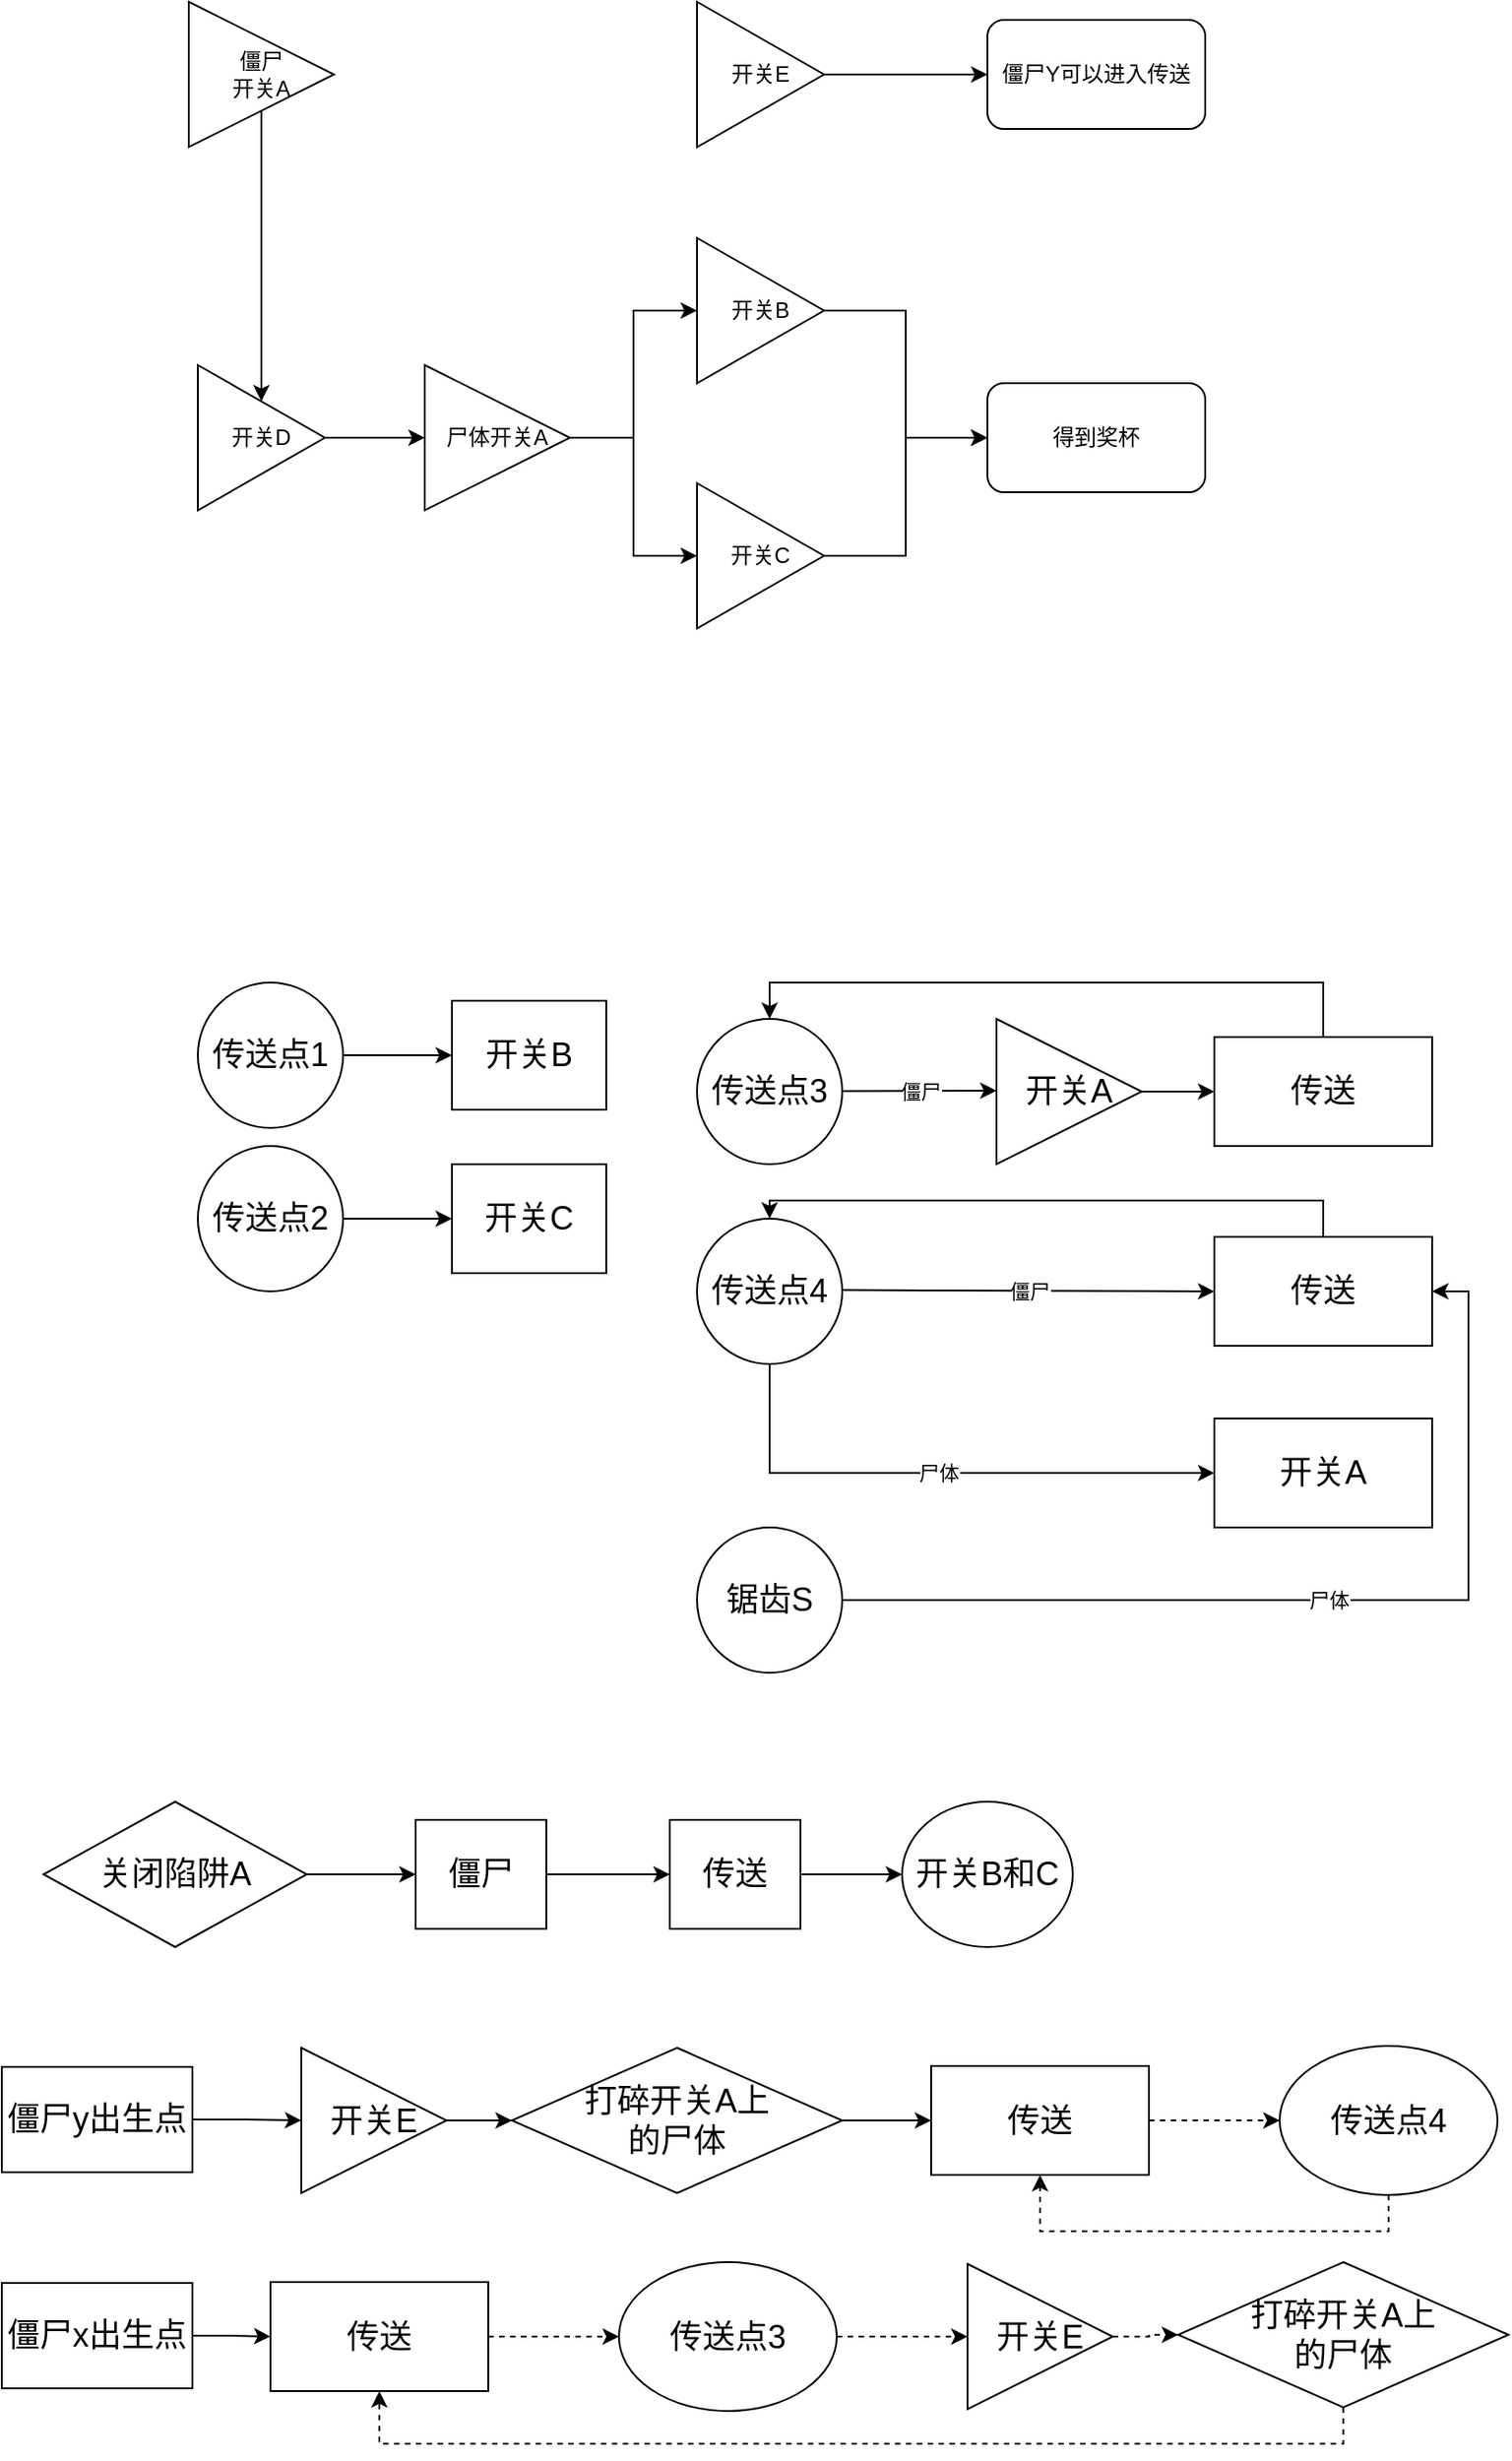 <mxfile version="14.4.3" type="github">
  <diagram name="Page-1" id="4bd5d27a-524c-7e24-5d5f-89a86ee4fca1">
    <mxGraphModel dx="1030" dy="475" grid="0" gridSize="10" guides="1" tooltips="1" connect="1" arrows="1" fold="1" page="0" pageScale="1" pageWidth="1100" pageHeight="850" background="#ffffff" math="0" shadow="0">
      <root>
        <mxCell id="0" />
        <mxCell id="1" parent="0" />
        <mxCell id="O3H0ZPJqHOz4oIsaQl5R-1" value="得到奖杯" style="rounded=1;whiteSpace=wrap;html=1;" vertex="1" parent="1">
          <mxGeometry x="440" y="330" width="120" height="60" as="geometry" />
        </mxCell>
        <mxCell id="O3H0ZPJqHOz4oIsaQl5R-17" value="" style="edgeStyle=orthogonalEdgeStyle;rounded=0;orthogonalLoop=1;jettySize=auto;html=1;entryX=0;entryY=0.5;entryDx=0;entryDy=0;" edge="1" parent="1" source="O3H0ZPJqHOz4oIsaQl5R-7" target="O3H0ZPJqHOz4oIsaQl5R-1">
          <mxGeometry relative="1" as="geometry" />
        </mxCell>
        <mxCell id="O3H0ZPJqHOz4oIsaQl5R-7" value="开关B" style="triangle;whiteSpace=wrap;html=1;" vertex="1" parent="1">
          <mxGeometry x="280" y="250" width="70" height="80" as="geometry" />
        </mxCell>
        <mxCell id="O3H0ZPJqHOz4oIsaQl5R-16" value="" style="edgeStyle=orthogonalEdgeStyle;rounded=0;orthogonalLoop=1;jettySize=auto;html=1;" edge="1" parent="1" source="O3H0ZPJqHOz4oIsaQl5R-8" target="O3H0ZPJqHOz4oIsaQl5R-1">
          <mxGeometry relative="1" as="geometry" />
        </mxCell>
        <mxCell id="O3H0ZPJqHOz4oIsaQl5R-8" value="开关C" style="triangle;whiteSpace=wrap;html=1;" vertex="1" parent="1">
          <mxGeometry x="280" y="385" width="70" height="80" as="geometry" />
        </mxCell>
        <mxCell id="O3H0ZPJqHOz4oIsaQl5R-13" value="" style="edgeStyle=orthogonalEdgeStyle;rounded=0;orthogonalLoop=1;jettySize=auto;html=1;" edge="1" parent="1" source="O3H0ZPJqHOz4oIsaQl5R-9" target="O3H0ZPJqHOz4oIsaQl5R-10">
          <mxGeometry relative="1" as="geometry" />
        </mxCell>
        <mxCell id="O3H0ZPJqHOz4oIsaQl5R-9" value="开关D" style="triangle;whiteSpace=wrap;html=1;" vertex="1" parent="1">
          <mxGeometry x="5" y="320" width="70" height="80" as="geometry" />
        </mxCell>
        <mxCell id="O3H0ZPJqHOz4oIsaQl5R-14" value="" style="edgeStyle=orthogonalEdgeStyle;rounded=0;orthogonalLoop=1;jettySize=auto;html=1;entryX=0;entryY=0.5;entryDx=0;entryDy=0;" edge="1" parent="1" source="O3H0ZPJqHOz4oIsaQl5R-10" target="O3H0ZPJqHOz4oIsaQl5R-7">
          <mxGeometry relative="1" as="geometry" />
        </mxCell>
        <mxCell id="O3H0ZPJqHOz4oIsaQl5R-15" style="edgeStyle=orthogonalEdgeStyle;rounded=0;orthogonalLoop=1;jettySize=auto;html=1;entryX=0;entryY=0.5;entryDx=0;entryDy=0;" edge="1" parent="1" source="O3H0ZPJqHOz4oIsaQl5R-10" target="O3H0ZPJqHOz4oIsaQl5R-8">
          <mxGeometry relative="1" as="geometry">
            <mxPoint x="250" y="360" as="targetPoint" />
          </mxGeometry>
        </mxCell>
        <mxCell id="O3H0ZPJqHOz4oIsaQl5R-10" value="尸体开关A" style="triangle;whiteSpace=wrap;html=1;" vertex="1" parent="1">
          <mxGeometry x="130" y="320" width="80" height="80" as="geometry" />
        </mxCell>
        <mxCell id="O3H0ZPJqHOz4oIsaQl5R-12" value="" style="edgeStyle=orthogonalEdgeStyle;rounded=0;orthogonalLoop=1;jettySize=auto;html=1;" edge="1" parent="1" source="O3H0ZPJqHOz4oIsaQl5R-11" target="O3H0ZPJqHOz4oIsaQl5R-9">
          <mxGeometry relative="1" as="geometry" />
        </mxCell>
        <mxCell id="O3H0ZPJqHOz4oIsaQl5R-11" value="僵尸&lt;br&gt;开关A" style="triangle;whiteSpace=wrap;html=1;" vertex="1" parent="1">
          <mxGeometry y="120" width="80" height="80" as="geometry" />
        </mxCell>
        <mxCell id="O3H0ZPJqHOz4oIsaQl5R-20" value="" style="edgeStyle=orthogonalEdgeStyle;rounded=0;orthogonalLoop=1;jettySize=auto;html=1;" edge="1" parent="1" source="O3H0ZPJqHOz4oIsaQl5R-18">
          <mxGeometry relative="1" as="geometry">
            <mxPoint x="440" y="160" as="targetPoint" />
          </mxGeometry>
        </mxCell>
        <mxCell id="O3H0ZPJqHOz4oIsaQl5R-18" value="开关E" style="triangle;whiteSpace=wrap;html=1;" vertex="1" parent="1">
          <mxGeometry x="280" y="120" width="70" height="80" as="geometry" />
        </mxCell>
        <mxCell id="O3H0ZPJqHOz4oIsaQl5R-21" value="&lt;span&gt;僵尸Y可以进入传送&lt;/span&gt;" style="rounded=1;whiteSpace=wrap;html=1;" vertex="1" parent="1">
          <mxGeometry x="440" y="130" width="120" height="60" as="geometry" />
        </mxCell>
        <mxCell id="O3H0ZPJqHOz4oIsaQl5R-41" value="" style="edgeStyle=orthogonalEdgeStyle;rounded=0;orthogonalLoop=1;jettySize=auto;html=1;" edge="1" parent="1" source="O3H0ZPJqHOz4oIsaQl5R-38" target="O3H0ZPJqHOz4oIsaQl5R-40">
          <mxGeometry relative="1" as="geometry" />
        </mxCell>
        <mxCell id="O3H0ZPJqHOz4oIsaQl5R-38" value="&lt;font style=&quot;font-size: 18px&quot;&gt;传送点1&lt;/font&gt;" style="ellipse;whiteSpace=wrap;html=1;aspect=fixed;" vertex="1" parent="1">
          <mxGeometry x="5" y="660" width="80" height="80" as="geometry" />
        </mxCell>
        <mxCell id="O3H0ZPJqHOz4oIsaQl5R-40" value="&lt;font style=&quot;font-size: 18px&quot;&gt;开关B&lt;/font&gt;" style="whiteSpace=wrap;html=1;" vertex="1" parent="1">
          <mxGeometry x="145" y="670" width="85" height="60" as="geometry" />
        </mxCell>
        <mxCell id="O3H0ZPJqHOz4oIsaQl5R-44" value="" style="edgeStyle=orthogonalEdgeStyle;rounded=0;orthogonalLoop=1;jettySize=auto;html=1;" edge="1" parent="1" source="O3H0ZPJqHOz4oIsaQl5R-42" target="O3H0ZPJqHOz4oIsaQl5R-43">
          <mxGeometry relative="1" as="geometry" />
        </mxCell>
        <mxCell id="O3H0ZPJqHOz4oIsaQl5R-42" value="&lt;font style=&quot;font-size: 18px&quot;&gt;传送点2&lt;/font&gt;" style="ellipse;whiteSpace=wrap;html=1;aspect=fixed;" vertex="1" parent="1">
          <mxGeometry x="5" y="750" width="80" height="80" as="geometry" />
        </mxCell>
        <mxCell id="O3H0ZPJqHOz4oIsaQl5R-43" value="&lt;font style=&quot;font-size: 18px&quot;&gt;开关C&lt;/font&gt;" style="whiteSpace=wrap;html=1;" vertex="1" parent="1">
          <mxGeometry x="145" y="760" width="85" height="60" as="geometry" />
        </mxCell>
        <mxCell id="O3H0ZPJqHOz4oIsaQl5R-45" value="&lt;font style=&quot;font-size: 18px&quot;&gt;传送点3&lt;/font&gt;" style="ellipse;whiteSpace=wrap;html=1;aspect=fixed;" vertex="1" parent="1">
          <mxGeometry x="280" y="680" width="80" height="80" as="geometry" />
        </mxCell>
        <mxCell id="O3H0ZPJqHOz4oIsaQl5R-49" value="" style="edgeStyle=orthogonalEdgeStyle;rounded=0;orthogonalLoop=1;jettySize=auto;html=1;" edge="1" parent="1" source="O3H0ZPJqHOz4oIsaQl5R-46" target="O3H0ZPJqHOz4oIsaQl5R-48">
          <mxGeometry relative="1" as="geometry" />
        </mxCell>
        <mxCell id="O3H0ZPJqHOz4oIsaQl5R-46" value="&lt;font style=&quot;font-size: 18px&quot;&gt;开关A&lt;/font&gt;" style="triangle;whiteSpace=wrap;html=1;" vertex="1" parent="1">
          <mxGeometry x="445" y="680" width="80" height="80" as="geometry" />
        </mxCell>
        <mxCell id="O3H0ZPJqHOz4oIsaQl5R-53" style="edgeStyle=orthogonalEdgeStyle;rounded=0;orthogonalLoop=1;jettySize=auto;html=1;exitX=0.5;exitY=0;exitDx=0;exitDy=0;entryX=0.5;entryY=0;entryDx=0;entryDy=0;" edge="1" parent="1" source="O3H0ZPJqHOz4oIsaQl5R-48" target="O3H0ZPJqHOz4oIsaQl5R-45">
          <mxGeometry relative="1" as="geometry">
            <Array as="points">
              <mxPoint x="625" y="660" />
              <mxPoint x="320" y="660" />
            </Array>
          </mxGeometry>
        </mxCell>
        <mxCell id="O3H0ZPJqHOz4oIsaQl5R-48" value="&lt;font style=&quot;font-size: 18px&quot;&gt;传送&lt;/font&gt;" style="whiteSpace=wrap;html=1;" vertex="1" parent="1">
          <mxGeometry x="565" y="690" width="120" height="60" as="geometry" />
        </mxCell>
        <mxCell id="O3H0ZPJqHOz4oIsaQl5R-57" value="" style="endArrow=classic;html=1;" edge="1" parent="1">
          <mxGeometry relative="1" as="geometry">
            <mxPoint x="360" y="719.79" as="sourcePoint" />
            <mxPoint x="445" y="719.5" as="targetPoint" />
          </mxGeometry>
        </mxCell>
        <mxCell id="O3H0ZPJqHOz4oIsaQl5R-58" value="僵尸" style="edgeLabel;resizable=0;html=1;align=center;verticalAlign=middle;" connectable="0" vertex="1" parent="O3H0ZPJqHOz4oIsaQl5R-57">
          <mxGeometry relative="1" as="geometry" />
        </mxCell>
        <mxCell id="O3H0ZPJqHOz4oIsaQl5R-78" value="尸体" style="edgeStyle=orthogonalEdgeStyle;rounded=0;orthogonalLoop=1;jettySize=auto;html=1;exitX=0.5;exitY=1;exitDx=0;exitDy=0;entryX=0;entryY=0.5;entryDx=0;entryDy=0;" edge="1" parent="1" source="O3H0ZPJqHOz4oIsaQl5R-59" target="O3H0ZPJqHOz4oIsaQl5R-68">
          <mxGeometry relative="1" as="geometry" />
        </mxCell>
        <mxCell id="O3H0ZPJqHOz4oIsaQl5R-59" value="&lt;font style=&quot;font-size: 18px&quot;&gt;传送点4&lt;/font&gt;" style="ellipse;whiteSpace=wrap;html=1;aspect=fixed;" vertex="1" parent="1">
          <mxGeometry x="280" y="790" width="80" height="80" as="geometry" />
        </mxCell>
        <mxCell id="O3H0ZPJqHOz4oIsaQl5R-62" style="edgeStyle=orthogonalEdgeStyle;rounded=0;orthogonalLoop=1;jettySize=auto;html=1;exitX=0.5;exitY=0;exitDx=0;exitDy=0;entryX=0.5;entryY=0;entryDx=0;entryDy=0;" edge="1" parent="1" source="O3H0ZPJqHOz4oIsaQl5R-63" target="O3H0ZPJqHOz4oIsaQl5R-59">
          <mxGeometry relative="1" as="geometry" />
        </mxCell>
        <mxCell id="O3H0ZPJqHOz4oIsaQl5R-63" value="&lt;font style=&quot;font-size: 18px&quot;&gt;传送&lt;/font&gt;" style="whiteSpace=wrap;html=1;" vertex="1" parent="1">
          <mxGeometry x="565" y="800" width="120" height="60" as="geometry" />
        </mxCell>
        <mxCell id="O3H0ZPJqHOz4oIsaQl5R-64" value="" style="endArrow=classic;html=1;entryX=0;entryY=0.5;entryDx=0;entryDy=0;" edge="1" parent="1" target="O3H0ZPJqHOz4oIsaQl5R-63">
          <mxGeometry relative="1" as="geometry">
            <mxPoint x="360" y="829.29" as="sourcePoint" />
            <mxPoint x="455" y="829.0" as="targetPoint" />
          </mxGeometry>
        </mxCell>
        <mxCell id="O3H0ZPJqHOz4oIsaQl5R-65" value="僵尸" style="edgeLabel;resizable=0;html=1;align=center;verticalAlign=middle;" connectable="0" vertex="1" parent="O3H0ZPJqHOz4oIsaQl5R-64">
          <mxGeometry relative="1" as="geometry" />
        </mxCell>
        <mxCell id="O3H0ZPJqHOz4oIsaQl5R-68" value="&lt;font style=&quot;font-size: 18px&quot;&gt;开关A&lt;/font&gt;" style="whiteSpace=wrap;html=1;" vertex="1" parent="1">
          <mxGeometry x="565" y="900" width="120" height="60" as="geometry" />
        </mxCell>
        <mxCell id="O3H0ZPJqHOz4oIsaQl5R-83" value="尸体" style="edgeStyle=orthogonalEdgeStyle;rounded=0;orthogonalLoop=1;jettySize=auto;html=1;exitX=1;exitY=0.5;exitDx=0;exitDy=0;entryX=1;entryY=0.5;entryDx=0;entryDy=0;" edge="1" parent="1" source="O3H0ZPJqHOz4oIsaQl5R-79" target="O3H0ZPJqHOz4oIsaQl5R-63">
          <mxGeometry relative="1" as="geometry" />
        </mxCell>
        <mxCell id="O3H0ZPJqHOz4oIsaQl5R-79" value="&lt;font style=&quot;font-size: 18px&quot;&gt;锯齿S&lt;/font&gt;" style="ellipse;whiteSpace=wrap;html=1;aspect=fixed;" vertex="1" parent="1">
          <mxGeometry x="280" y="960" width="80" height="80" as="geometry" />
        </mxCell>
        <mxCell id="O3H0ZPJqHOz4oIsaQl5R-86" value="" style="edgeStyle=orthogonalEdgeStyle;rounded=0;orthogonalLoop=1;jettySize=auto;html=1;" edge="1" parent="1" source="O3H0ZPJqHOz4oIsaQl5R-84" target="O3H0ZPJqHOz4oIsaQl5R-85">
          <mxGeometry relative="1" as="geometry" />
        </mxCell>
        <mxCell id="O3H0ZPJqHOz4oIsaQl5R-84" value="&lt;font style=&quot;font-size: 18px&quot;&gt;关闭陷阱A&lt;/font&gt;" style="rhombus;whiteSpace=wrap;html=1;" vertex="1" parent="1">
          <mxGeometry x="-80" y="1111" width="145" height="80" as="geometry" />
        </mxCell>
        <mxCell id="O3H0ZPJqHOz4oIsaQl5R-88" value="" style="edgeStyle=orthogonalEdgeStyle;rounded=0;orthogonalLoop=1;jettySize=auto;html=1;" edge="1" parent="1" source="O3H0ZPJqHOz4oIsaQl5R-85" target="O3H0ZPJqHOz4oIsaQl5R-87">
          <mxGeometry relative="1" as="geometry" />
        </mxCell>
        <mxCell id="O3H0ZPJqHOz4oIsaQl5R-85" value="&lt;font style=&quot;font-size: 18px&quot;&gt;僵尸&lt;/font&gt;" style="whiteSpace=wrap;html=1;" vertex="1" parent="1">
          <mxGeometry x="125" y="1121" width="72" height="60" as="geometry" />
        </mxCell>
        <mxCell id="O3H0ZPJqHOz4oIsaQl5R-90" value="" style="edgeStyle=orthogonalEdgeStyle;rounded=0;orthogonalLoop=1;jettySize=auto;html=1;" edge="1" parent="1" source="O3H0ZPJqHOz4oIsaQl5R-87" target="O3H0ZPJqHOz4oIsaQl5R-89">
          <mxGeometry relative="1" as="geometry" />
        </mxCell>
        <mxCell id="O3H0ZPJqHOz4oIsaQl5R-87" value="&lt;font style=&quot;font-size: 18px&quot;&gt;传送&lt;/font&gt;" style="whiteSpace=wrap;html=1;" vertex="1" parent="1">
          <mxGeometry x="265" y="1121" width="72" height="60" as="geometry" />
        </mxCell>
        <mxCell id="O3H0ZPJqHOz4oIsaQl5R-89" value="&lt;font style=&quot;font-size: 18px&quot;&gt;开关B和C&lt;/font&gt;" style="ellipse;whiteSpace=wrap;html=1;" vertex="1" parent="1">
          <mxGeometry x="393" y="1111" width="94" height="80" as="geometry" />
        </mxCell>
        <mxCell id="O3H0ZPJqHOz4oIsaQl5R-93" value="" style="edgeStyle=orthogonalEdgeStyle;rounded=0;orthogonalLoop=1;jettySize=auto;html=1;" edge="1" parent="1" source="O3H0ZPJqHOz4oIsaQl5R-91" target="O3H0ZPJqHOz4oIsaQl5R-92">
          <mxGeometry relative="1" as="geometry" />
        </mxCell>
        <mxCell id="O3H0ZPJqHOz4oIsaQl5R-91" value="&lt;font style=&quot;font-size: 18px&quot;&gt;僵尸y出生点&lt;/font&gt;" style="whiteSpace=wrap;html=1;" vertex="1" parent="1">
          <mxGeometry x="-103" y="1257" width="105" height="58" as="geometry" />
        </mxCell>
        <mxCell id="O3H0ZPJqHOz4oIsaQl5R-99" value="" style="edgeStyle=orthogonalEdgeStyle;rounded=0;orthogonalLoop=1;jettySize=auto;html=1;" edge="1" parent="1" source="O3H0ZPJqHOz4oIsaQl5R-92" target="O3H0ZPJqHOz4oIsaQl5R-98">
          <mxGeometry relative="1" as="geometry" />
        </mxCell>
        <mxCell id="O3H0ZPJqHOz4oIsaQl5R-92" value="&lt;font style=&quot;font-size: 18px&quot;&gt;开关E&lt;/font&gt;" style="triangle;whiteSpace=wrap;html=1;" vertex="1" parent="1">
          <mxGeometry x="62" y="1246.5" width="80" height="80" as="geometry" />
        </mxCell>
        <mxCell id="O3H0ZPJqHOz4oIsaQl5R-102" value="" style="edgeStyle=orthogonalEdgeStyle;rounded=0;orthogonalLoop=1;jettySize=auto;html=1;" edge="1" parent="1" source="O3H0ZPJqHOz4oIsaQl5R-98" target="O3H0ZPJqHOz4oIsaQl5R-101">
          <mxGeometry relative="1" as="geometry" />
        </mxCell>
        <mxCell id="O3H0ZPJqHOz4oIsaQl5R-98" value="&lt;span style=&quot;font-size: 18px&quot;&gt;打碎开关A上&lt;br&gt;的尸体&lt;/span&gt;" style="rhombus;whiteSpace=wrap;html=1;" vertex="1" parent="1">
          <mxGeometry x="178" y="1246.5" width="182" height="80" as="geometry" />
        </mxCell>
        <mxCell id="O3H0ZPJqHOz4oIsaQl5R-104" value="" style="edgeStyle=orthogonalEdgeStyle;rounded=0;orthogonalLoop=1;jettySize=auto;html=1;sketch=0;shadow=0;jumpStyle=none;dashed=1;" edge="1" parent="1" source="O3H0ZPJqHOz4oIsaQl5R-101" target="O3H0ZPJqHOz4oIsaQl5R-103">
          <mxGeometry relative="1" as="geometry" />
        </mxCell>
        <mxCell id="O3H0ZPJqHOz4oIsaQl5R-101" value="&lt;font style=&quot;font-size: 18px&quot;&gt;传送&lt;/font&gt;" style="whiteSpace=wrap;html=1;" vertex="1" parent="1">
          <mxGeometry x="409" y="1256.5" width="120" height="60" as="geometry" />
        </mxCell>
        <mxCell id="O3H0ZPJqHOz4oIsaQl5R-105" style="edgeStyle=orthogonalEdgeStyle;rounded=0;sketch=0;jumpStyle=none;orthogonalLoop=1;jettySize=auto;html=1;exitX=0.5;exitY=1;exitDx=0;exitDy=0;entryX=0.5;entryY=1;entryDx=0;entryDy=0;shadow=0;dashed=1;strokeColor=#000000;" edge="1" parent="1" source="O3H0ZPJqHOz4oIsaQl5R-103" target="O3H0ZPJqHOz4oIsaQl5R-101">
          <mxGeometry relative="1" as="geometry" />
        </mxCell>
        <mxCell id="O3H0ZPJqHOz4oIsaQl5R-103" value="&lt;font style=&quot;font-size: 18px&quot;&gt;传送点4&lt;/font&gt;" style="ellipse;whiteSpace=wrap;html=1;" vertex="1" parent="1">
          <mxGeometry x="601" y="1245.5" width="120" height="82" as="geometry" />
        </mxCell>
        <mxCell id="O3H0ZPJqHOz4oIsaQl5R-115" style="edgeStyle=orthogonalEdgeStyle;rounded=0;sketch=0;jumpStyle=none;orthogonalLoop=1;jettySize=auto;html=1;exitX=1;exitY=0.5;exitDx=0;exitDy=0;entryX=0;entryY=0.5;entryDx=0;entryDy=0;shadow=0;strokeColor=#000000;" edge="1" parent="1" source="O3H0ZPJqHOz4oIsaQl5R-106" target="O3H0ZPJqHOz4oIsaQl5R-111">
          <mxGeometry relative="1" as="geometry" />
        </mxCell>
        <mxCell id="O3H0ZPJqHOz4oIsaQl5R-106" value="&lt;font style=&quot;font-size: 18px&quot;&gt;僵尸x出生点&lt;/font&gt;" style="whiteSpace=wrap;html=1;" vertex="1" parent="1">
          <mxGeometry x="-103" y="1376" width="105" height="58" as="geometry" />
        </mxCell>
        <mxCell id="O3H0ZPJqHOz4oIsaQl5R-107" value="" style="edgeStyle=orthogonalEdgeStyle;rounded=0;orthogonalLoop=1;jettySize=auto;html=1;dashed=1;" edge="1" parent="1" source="O3H0ZPJqHOz4oIsaQl5R-108" target="O3H0ZPJqHOz4oIsaQl5R-109">
          <mxGeometry relative="1" as="geometry" />
        </mxCell>
        <mxCell id="O3H0ZPJqHOz4oIsaQl5R-108" value="&lt;font style=&quot;font-size: 18px&quot;&gt;开关E&lt;/font&gt;" style="triangle;whiteSpace=wrap;html=1;" vertex="1" parent="1">
          <mxGeometry x="429.06" y="1365.5" width="80" height="80" as="geometry" />
        </mxCell>
        <mxCell id="O3H0ZPJqHOz4oIsaQl5R-109" value="&lt;span style=&quot;font-size: 18px&quot;&gt;打碎开关A上&lt;br&gt;的尸体&lt;/span&gt;" style="rhombus;whiteSpace=wrap;html=1;" vertex="1" parent="1">
          <mxGeometry x="545.06" y="1364.5" width="182" height="80" as="geometry" />
        </mxCell>
        <mxCell id="O3H0ZPJqHOz4oIsaQl5R-110" value="" style="edgeStyle=orthogonalEdgeStyle;rounded=0;orthogonalLoop=1;jettySize=auto;html=1;sketch=0;shadow=0;jumpStyle=none;dashed=1;" edge="1" parent="1" source="O3H0ZPJqHOz4oIsaQl5R-111" target="O3H0ZPJqHOz4oIsaQl5R-113">
          <mxGeometry relative="1" as="geometry" />
        </mxCell>
        <mxCell id="O3H0ZPJqHOz4oIsaQl5R-111" value="&lt;font style=&quot;font-size: 18px&quot;&gt;传送&lt;/font&gt;" style="whiteSpace=wrap;html=1;" vertex="1" parent="1">
          <mxGeometry x="45" y="1375.5" width="120" height="60" as="geometry" />
        </mxCell>
        <mxCell id="O3H0ZPJqHOz4oIsaQl5R-112" style="edgeStyle=orthogonalEdgeStyle;rounded=0;sketch=0;jumpStyle=none;orthogonalLoop=1;jettySize=auto;html=1;entryX=0.5;entryY=1;entryDx=0;entryDy=0;shadow=0;dashed=1;strokeColor=#000000;exitX=0.5;exitY=1;exitDx=0;exitDy=0;" edge="1" parent="1" source="O3H0ZPJqHOz4oIsaQl5R-109" target="O3H0ZPJqHOz4oIsaQl5R-111">
          <mxGeometry relative="1" as="geometry">
            <mxPoint x="647" y="1519" as="sourcePoint" />
          </mxGeometry>
        </mxCell>
        <mxCell id="O3H0ZPJqHOz4oIsaQl5R-116" style="edgeStyle=orthogonalEdgeStyle;rounded=0;sketch=0;jumpStyle=none;orthogonalLoop=1;jettySize=auto;html=1;exitX=1;exitY=0.5;exitDx=0;exitDy=0;entryX=0;entryY=0.5;entryDx=0;entryDy=0;shadow=0;strokeColor=#000000;dashed=1;" edge="1" parent="1" source="O3H0ZPJqHOz4oIsaQl5R-113" target="O3H0ZPJqHOz4oIsaQl5R-108">
          <mxGeometry relative="1" as="geometry" />
        </mxCell>
        <mxCell id="O3H0ZPJqHOz4oIsaQl5R-113" value="&lt;font style=&quot;font-size: 18px&quot;&gt;传送点3&lt;/font&gt;" style="ellipse;whiteSpace=wrap;html=1;" vertex="1" parent="1">
          <mxGeometry x="237" y="1364.5" width="120" height="82" as="geometry" />
        </mxCell>
      </root>
    </mxGraphModel>
  </diagram>
</mxfile>

